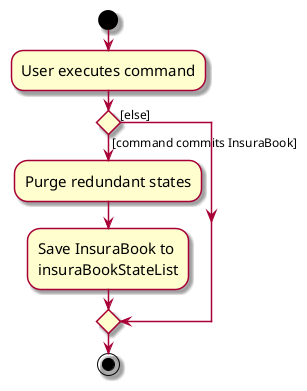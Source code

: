 @startuml
skin rose
skinparam ActivityFontSize 15
skinparam ArrowFontSize 12
start
:User executes command;

'Since the beta syntax does not support placing the condition outside the
'diamond we place it as the true branch instead.

if () then ([command commits InsuraBook])
    :Purge redundant states;
    :Save InsuraBook to
    insuraBookStateList;
else ([else])
endif
stop
@enduml
